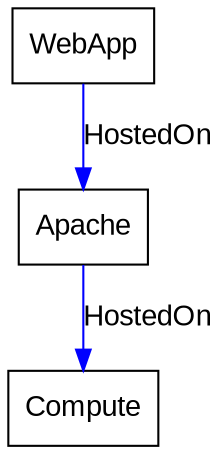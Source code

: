 digraph {
    rankdir=TB
    nodesep=1.0
    node [color=Black, fontname=Arial, shape=box]
    edge [color=Blue, fontname=Arial, label="HostedOn"]

    WebApp->Apache->Compute
}
